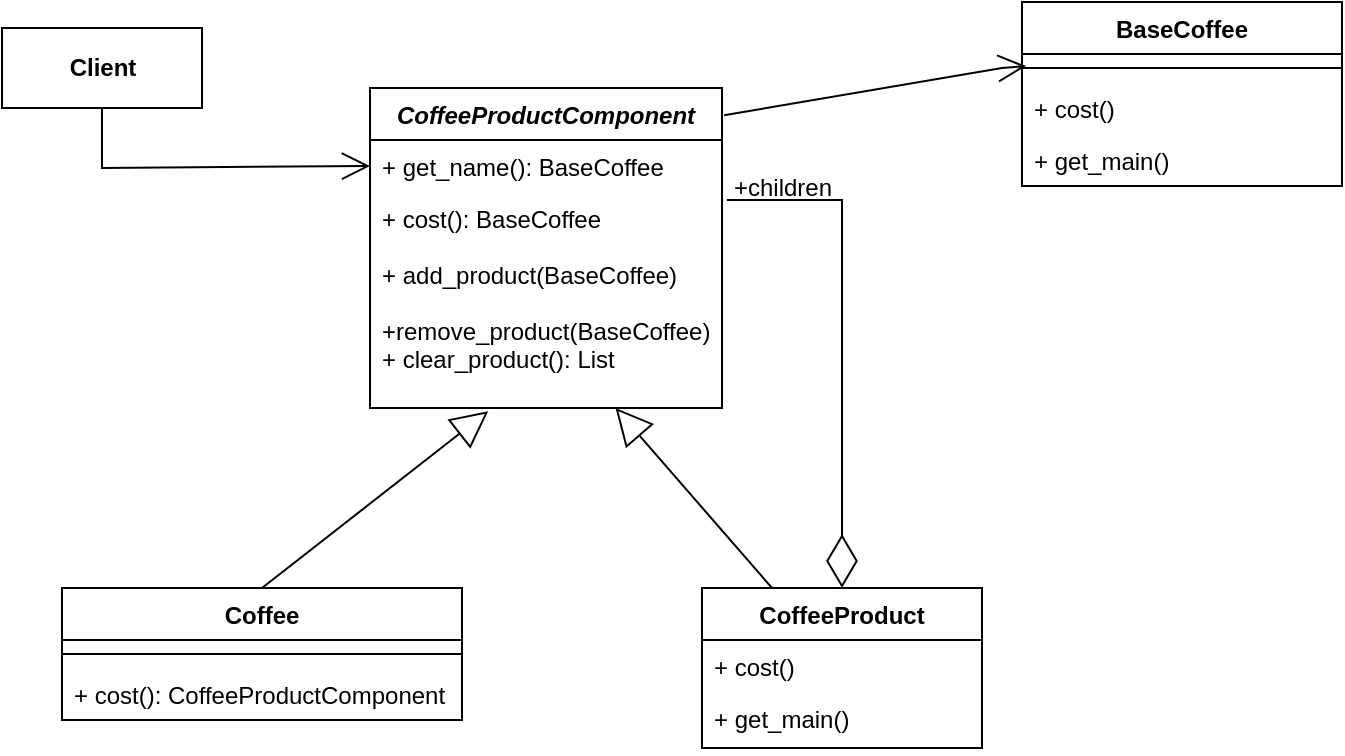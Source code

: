 <mxfile version="21.3.8" type="device">
  <diagram id="C5RBs43oDa-KdzZeNtuy" name="Page-1">
    <mxGraphModel dx="880" dy="395" grid="1" gridSize="10" guides="1" tooltips="1" connect="1" arrows="1" fold="1" page="1" pageScale="1" pageWidth="827" pageHeight="1169" math="0" shadow="0">
      <root>
        <mxCell id="WIyWlLk6GJQsqaUBKTNV-0" />
        <mxCell id="WIyWlLk6GJQsqaUBKTNV-1" parent="WIyWlLk6GJQsqaUBKTNV-0" />
        <mxCell id="Vaix3iX374HJCUazJmEo-0" value="&lt;b&gt;Client&lt;/b&gt;" style="html=1;" parent="WIyWlLk6GJQsqaUBKTNV-1" vertex="1">
          <mxGeometry x="90" y="50" width="100" height="40" as="geometry" />
        </mxCell>
        <mxCell id="Vaix3iX374HJCUazJmEo-9" value="CoffeeProductComponent" style="swimlane;fontStyle=3;childLayout=stackLayout;horizontal=1;startSize=26;fillColor=none;horizontalStack=0;resizeParent=1;resizeParentMax=0;resizeLast=0;collapsible=1;marginBottom=0;" parent="WIyWlLk6GJQsqaUBKTNV-1" vertex="1">
          <mxGeometry x="274" y="80" width="176" height="160" as="geometry" />
        </mxCell>
        <mxCell id="Vaix3iX374HJCUazJmEo-10" value="+ get_name(): BaseCoffee" style="text;strokeColor=none;fillColor=none;align=left;verticalAlign=top;spacingLeft=4;spacingRight=4;overflow=hidden;rotatable=0;points=[[0,0.5],[1,0.5]];portConstraint=eastwest;" parent="Vaix3iX374HJCUazJmEo-9" vertex="1">
          <mxGeometry y="26" width="176" height="26" as="geometry" />
        </mxCell>
        <mxCell id="Vaix3iX374HJCUazJmEo-11" value="+ cost(): BaseCoffee" style="text;strokeColor=none;fillColor=none;align=left;verticalAlign=top;spacingLeft=4;spacingRight=4;overflow=hidden;rotatable=0;points=[[0,0.5],[1,0.5]];portConstraint=eastwest;" parent="Vaix3iX374HJCUazJmEo-9" vertex="1">
          <mxGeometry y="52" width="176" height="28" as="geometry" />
        </mxCell>
        <mxCell id="Vaix3iX374HJCUazJmEo-12" value="+ add_product(BaseCoffee)&#xa;&#xa;+remove_product(BaseCoffee)&#xa;+ clear_product(): List" style="text;strokeColor=none;fillColor=none;align=left;verticalAlign=top;spacingLeft=4;spacingRight=4;overflow=hidden;rotatable=0;points=[[0,0.5],[1,0.5]];portConstraint=eastwest;" parent="Vaix3iX374HJCUazJmEo-9" vertex="1">
          <mxGeometry y="80" width="176" height="80" as="geometry" />
        </mxCell>
        <mxCell id="Vaix3iX374HJCUazJmEo-13" value="Coffee" style="swimlane;fontStyle=1;align=center;verticalAlign=top;childLayout=stackLayout;horizontal=1;startSize=26;horizontalStack=0;resizeParent=1;resizeParentMax=0;resizeLast=0;collapsible=1;marginBottom=0;" parent="WIyWlLk6GJQsqaUBKTNV-1" vertex="1">
          <mxGeometry x="120" y="330" width="200" height="66" as="geometry" />
        </mxCell>
        <mxCell id="Vaix3iX374HJCUazJmEo-15" value="" style="line;strokeWidth=1;fillColor=none;align=left;verticalAlign=middle;spacingTop=-1;spacingLeft=3;spacingRight=3;rotatable=0;labelPosition=right;points=[];portConstraint=eastwest;" parent="Vaix3iX374HJCUazJmEo-13" vertex="1">
          <mxGeometry y="26" width="200" height="14" as="geometry" />
        </mxCell>
        <mxCell id="Vaix3iX374HJCUazJmEo-16" value="+ cost(): CoffeeProductComponent" style="text;strokeColor=none;fillColor=none;align=left;verticalAlign=top;spacingLeft=4;spacingRight=4;overflow=hidden;rotatable=0;points=[[0,0.5],[1,0.5]];portConstraint=eastwest;" parent="Vaix3iX374HJCUazJmEo-13" vertex="1">
          <mxGeometry y="40" width="200" height="26" as="geometry" />
        </mxCell>
        <mxCell id="Vaix3iX374HJCUazJmEo-20" value="CoffeeProduct" style="swimlane;fontStyle=1;childLayout=stackLayout;horizontal=1;startSize=26;fillColor=none;horizontalStack=0;resizeParent=1;resizeParentMax=0;resizeLast=0;collapsible=1;marginBottom=0;" parent="WIyWlLk6GJQsqaUBKTNV-1" vertex="1">
          <mxGeometry x="440" y="330" width="140" height="80" as="geometry" />
        </mxCell>
        <mxCell id="Vaix3iX374HJCUazJmEo-21" value="+ cost()" style="text;strokeColor=none;fillColor=none;align=left;verticalAlign=top;spacingLeft=4;spacingRight=4;overflow=hidden;rotatable=0;points=[[0,0.5],[1,0.5]];portConstraint=eastwest;" parent="Vaix3iX374HJCUazJmEo-20" vertex="1">
          <mxGeometry y="26" width="140" height="26" as="geometry" />
        </mxCell>
        <mxCell id="Vaix3iX374HJCUazJmEo-22" value="+ get_main()" style="text;strokeColor=none;fillColor=none;align=left;verticalAlign=top;spacingLeft=4;spacingRight=4;overflow=hidden;rotatable=0;points=[[0,0.5],[1,0.5]];portConstraint=eastwest;" parent="Vaix3iX374HJCUazJmEo-20" vertex="1">
          <mxGeometry y="52" width="140" height="28" as="geometry" />
        </mxCell>
        <mxCell id="Vaix3iX374HJCUazJmEo-24" value="" style="endArrow=open;endFill=1;endSize=12;html=1;rounded=0;exitX=0.5;exitY=1;exitDx=0;exitDy=0;entryX=0;entryY=0.5;entryDx=0;entryDy=0;" parent="WIyWlLk6GJQsqaUBKTNV-1" source="Vaix3iX374HJCUazJmEo-0" target="Vaix3iX374HJCUazJmEo-10" edge="1">
          <mxGeometry width="160" relative="1" as="geometry">
            <mxPoint x="330" y="380" as="sourcePoint" />
            <mxPoint x="490" y="380" as="targetPoint" />
            <Array as="points">
              <mxPoint x="140" y="120" />
            </Array>
          </mxGeometry>
        </mxCell>
        <mxCell id="Vaix3iX374HJCUazJmEo-25" value="" style="endArrow=block;endSize=16;endFill=0;html=1;rounded=0;entryX=0.336;entryY=1.02;entryDx=0;entryDy=0;entryPerimeter=0;exitX=0.5;exitY=0;exitDx=0;exitDy=0;" parent="WIyWlLk6GJQsqaUBKTNV-1" source="Vaix3iX374HJCUazJmEo-13" target="Vaix3iX374HJCUazJmEo-12" edge="1">
          <mxGeometry x="0.25" y="50" width="160" relative="1" as="geometry">
            <mxPoint x="210" y="450" as="sourcePoint" />
            <mxPoint x="370" y="450" as="targetPoint" />
            <mxPoint as="offset" />
          </mxGeometry>
        </mxCell>
        <mxCell id="Vaix3iX374HJCUazJmEo-26" value="" style="endArrow=block;endSize=16;endFill=0;html=1;rounded=0;exitX=0.25;exitY=0;exitDx=0;exitDy=0;" parent="WIyWlLk6GJQsqaUBKTNV-1" source="Vaix3iX374HJCUazJmEo-20" edge="1" target="Vaix3iX374HJCUazJmEo-12">
          <mxGeometry x="0.25" y="50" width="160" relative="1" as="geometry">
            <mxPoint x="210" y="340" as="sourcePoint" />
            <mxPoint x="360" y="210" as="targetPoint" />
            <mxPoint as="offset" />
          </mxGeometry>
        </mxCell>
        <mxCell id="Vaix3iX374HJCUazJmEo-27" value="" style="endArrow=diamondThin;endFill=0;endSize=24;html=1;rounded=0;exitX=1.014;exitY=0.143;exitDx=0;exitDy=0;exitPerimeter=0;entryX=0.5;entryY=0;entryDx=0;entryDy=0;" parent="WIyWlLk6GJQsqaUBKTNV-1" source="Vaix3iX374HJCUazJmEo-11" target="Vaix3iX374HJCUazJmEo-20" edge="1">
          <mxGeometry width="160" relative="1" as="geometry">
            <mxPoint x="330" y="380" as="sourcePoint" />
            <mxPoint x="490" y="380" as="targetPoint" />
            <Array as="points">
              <mxPoint x="510" y="136" />
            </Array>
          </mxGeometry>
        </mxCell>
        <mxCell id="Vaix3iX374HJCUazJmEo-28" value="+children" style="text;html=1;align=center;verticalAlign=middle;resizable=0;points=[];autosize=1;strokeColor=none;fillColor=none;" parent="WIyWlLk6GJQsqaUBKTNV-1" vertex="1">
          <mxGeometry x="450" y="120" width="60" height="20" as="geometry" />
        </mxCell>
        <mxCell id="196x2PL0TJWZQYT-rs5B-0" value="BaseCoffee" style="swimlane;fontStyle=1;align=center;verticalAlign=top;childLayout=stackLayout;horizontal=1;startSize=26;horizontalStack=0;resizeParent=1;resizeParentMax=0;resizeLast=0;collapsible=1;marginBottom=0;" vertex="1" parent="WIyWlLk6GJQsqaUBKTNV-1">
          <mxGeometry x="600" y="37" width="160" height="92" as="geometry" />
        </mxCell>
        <mxCell id="196x2PL0TJWZQYT-rs5B-1" value="" style="line;strokeWidth=1;fillColor=none;align=left;verticalAlign=middle;spacingTop=-1;spacingLeft=3;spacingRight=3;rotatable=0;labelPosition=right;points=[];portConstraint=eastwest;" vertex="1" parent="196x2PL0TJWZQYT-rs5B-0">
          <mxGeometry y="26" width="160" height="14" as="geometry" />
        </mxCell>
        <mxCell id="196x2PL0TJWZQYT-rs5B-2" value="+ cost()" style="text;strokeColor=none;fillColor=none;align=left;verticalAlign=top;spacingLeft=4;spacingRight=4;overflow=hidden;rotatable=0;points=[[0,0.5],[1,0.5]];portConstraint=eastwest;" vertex="1" parent="196x2PL0TJWZQYT-rs5B-0">
          <mxGeometry y="40" width="160" height="26" as="geometry" />
        </mxCell>
        <mxCell id="196x2PL0TJWZQYT-rs5B-4" value="+ get_main()" style="text;strokeColor=none;fillColor=none;align=left;verticalAlign=top;spacingLeft=4;spacingRight=4;overflow=hidden;rotatable=0;points=[[0,0.5],[1,0.5]];portConstraint=eastwest;" vertex="1" parent="196x2PL0TJWZQYT-rs5B-0">
          <mxGeometry y="66" width="160" height="26" as="geometry" />
        </mxCell>
        <mxCell id="196x2PL0TJWZQYT-rs5B-3" value="" style="endArrow=open;endFill=1;endSize=12;html=1;rounded=0;entryX=0.013;entryY=0.429;entryDx=0;entryDy=0;entryPerimeter=0;exitX=1.006;exitY=0.085;exitDx=0;exitDy=0;exitPerimeter=0;" edge="1" parent="WIyWlLk6GJQsqaUBKTNV-1" source="Vaix3iX374HJCUazJmEo-9" target="196x2PL0TJWZQYT-rs5B-1">
          <mxGeometry width="160" relative="1" as="geometry">
            <mxPoint x="377" y="80" as="sourcePoint" />
            <mxPoint x="284" y="129" as="targetPoint" />
            <Array as="points">
              <mxPoint x="590" y="70" />
            </Array>
          </mxGeometry>
        </mxCell>
      </root>
    </mxGraphModel>
  </diagram>
</mxfile>
